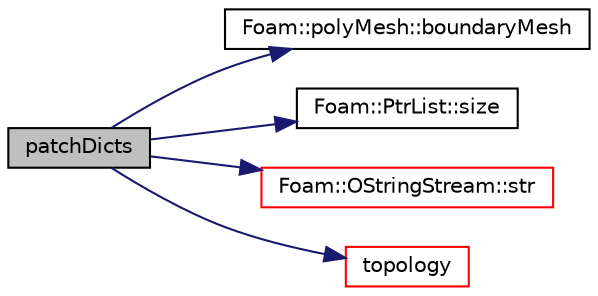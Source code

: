 digraph "patchDicts"
{
  bgcolor="transparent";
  edge [fontname="Helvetica",fontsize="10",labelfontname="Helvetica",labelfontsize="10"];
  node [fontname="Helvetica",fontsize="10",shape=record];
  rankdir="LR";
  Node1 [label="patchDicts",height=0.2,width=0.4,color="black", fillcolor="grey75", style="filled", fontcolor="black"];
  Node1 -> Node2 [color="midnightblue",fontsize="10",style="solid",fontname="Helvetica"];
  Node2 [label="Foam::polyMesh::boundaryMesh",height=0.2,width=0.4,color="black",URL="$a01921.html#a6b7f5ba89250dbd7a1c6c7860ab60fe3",tooltip="Return boundary mesh. "];
  Node1 -> Node3 [color="midnightblue",fontsize="10",style="solid",fontname="Helvetica"];
  Node3 [label="Foam::PtrList::size",height=0.2,width=0.4,color="black",URL="$a02037.html#a723361dc2020160f5492e8fe2d09fa44",tooltip="Return the number of elements in the PtrList. "];
  Node1 -> Node4 [color="midnightblue",fontsize="10",style="solid",fontname="Helvetica"];
  Node4 [label="Foam::OStringStream::str",height=0.2,width=0.4,color="red",URL="$a01743.html#a0bd251dfecae718a4c1568eb3d660697",tooltip="Return the string. "];
  Node1 -> Node5 [color="midnightblue",fontsize="10",style="solid",fontname="Helvetica"];
  Node5 [label="topology",height=0.2,width=0.4,color="red",URL="$a00146.html#a7cd6058b339dcb6a8647902455fc722e",tooltip="Return the blockMesh topology as a polyMesh. "];
}
